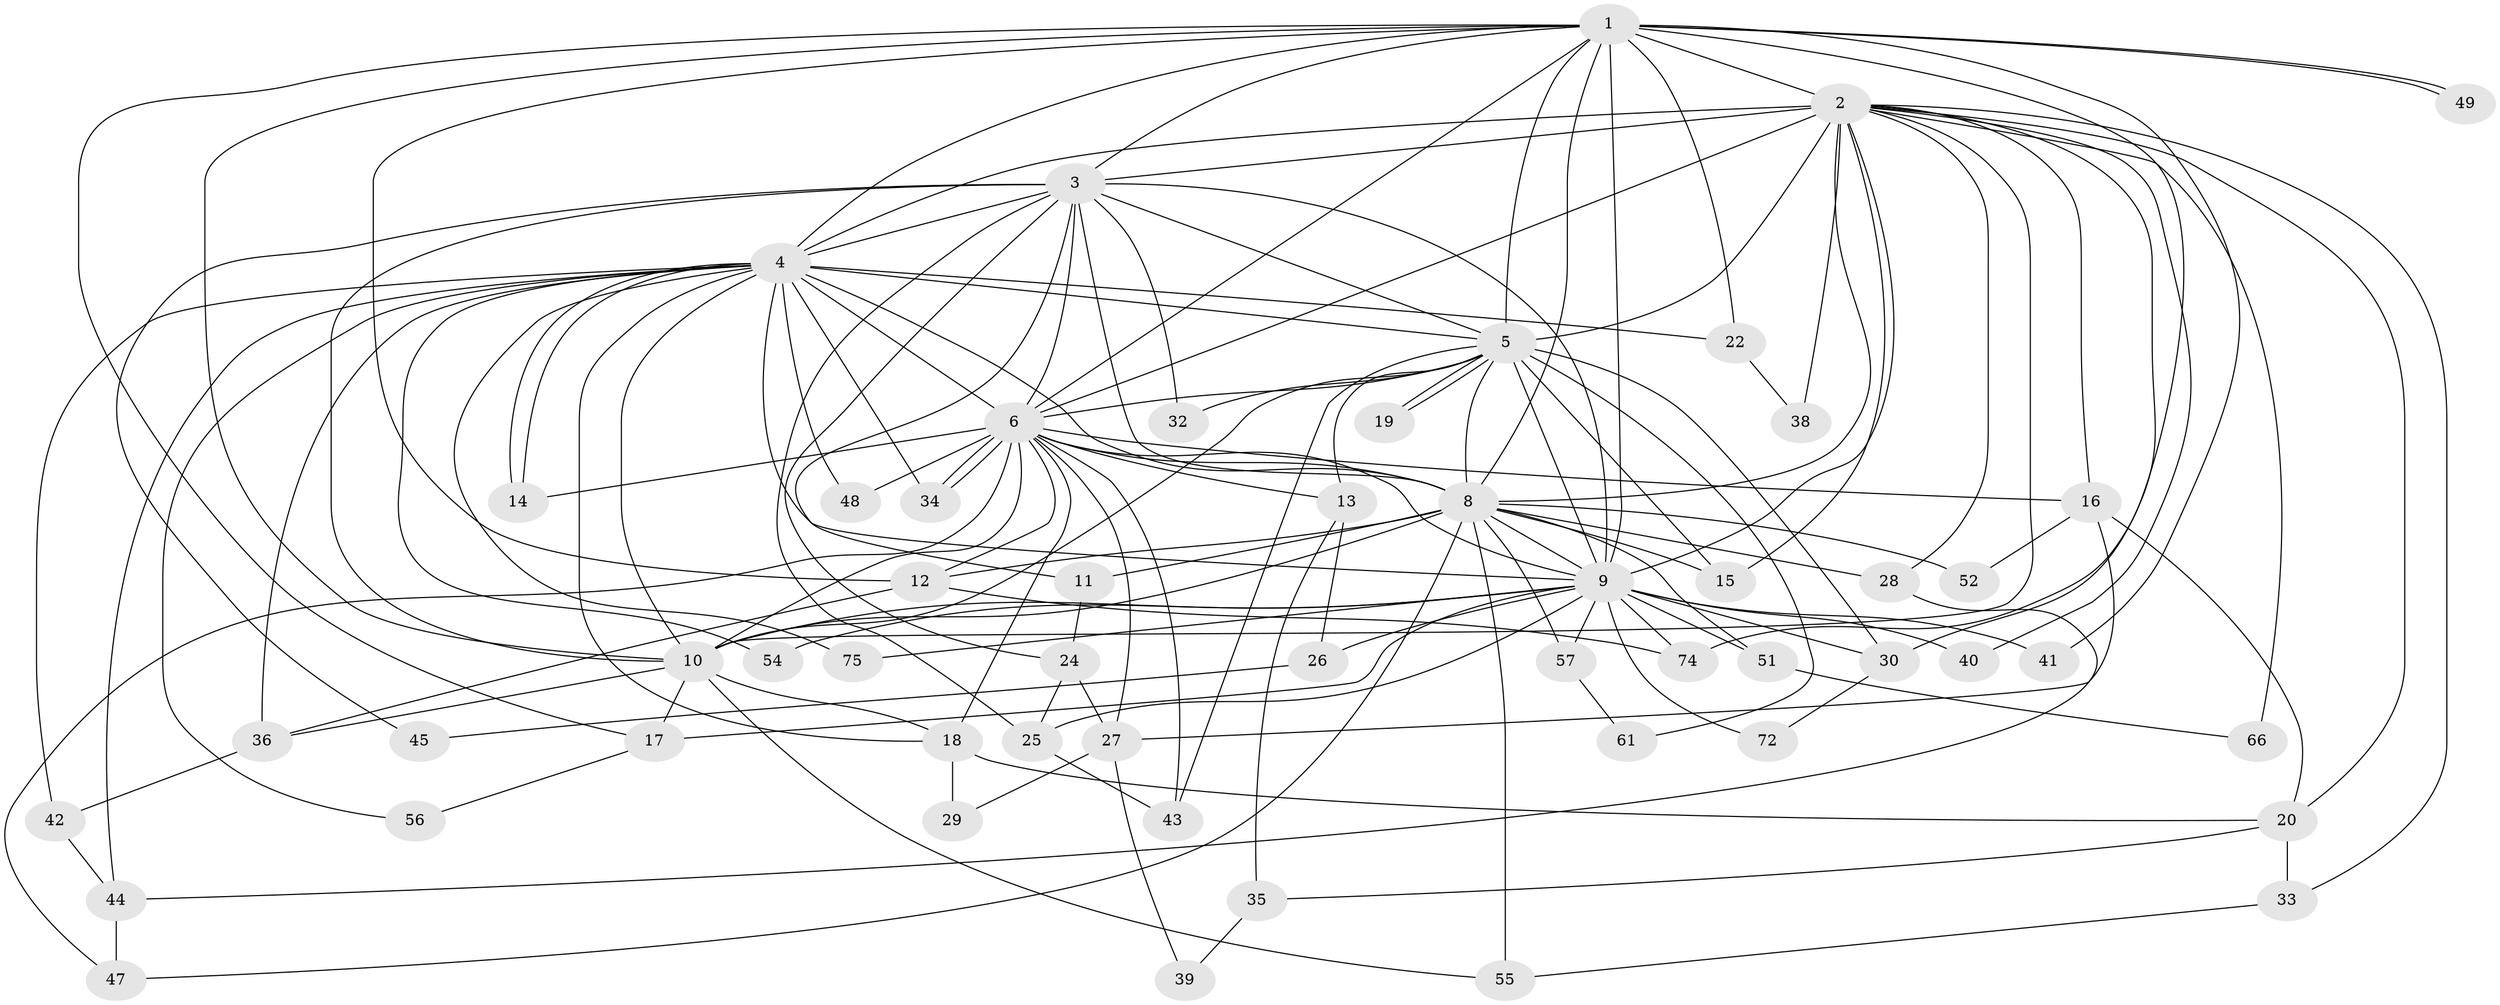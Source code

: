 // original degree distribution, {18: 0.02564102564102564, 15: 0.02564102564102564, 23: 0.02564102564102564, 17: 0.01282051282051282, 20: 0.01282051282051282, 13: 0.02564102564102564, 3: 0.24358974358974358, 5: 0.05128205128205128, 4: 0.10256410256410256, 6: 0.01282051282051282, 2: 0.46153846153846156}
// Generated by graph-tools (version 1.1) at 2025/41/03/06/25 10:41:32]
// undirected, 54 vertices, 142 edges
graph export_dot {
graph [start="1"]
  node [color=gray90,style=filled];
  1 [super="+53"];
  2 [super="+7"];
  3 [super="+21"];
  4 [super="+58"];
  5 [super="+37"];
  6 [super="+46"];
  8 [super="+31"];
  9 [super="+62"];
  10;
  11;
  12 [super="+64"];
  13;
  14 [super="+59"];
  15 [super="+23"];
  16;
  17 [super="+69"];
  18;
  19;
  20 [super="+50"];
  22;
  24;
  25 [super="+65"];
  26 [super="+63"];
  27;
  28 [super="+67"];
  29 [super="+70"];
  30 [super="+73"];
  32;
  33;
  34 [super="+71"];
  35;
  36 [super="+68"];
  38;
  39;
  40;
  41;
  42;
  43 [super="+60"];
  44;
  45;
  47 [super="+77"];
  48;
  49;
  51;
  52;
  54;
  55 [super="+76"];
  56;
  57;
  61;
  66;
  72;
  74 [super="+78"];
  75;
  1 -- 2 [weight=2];
  1 -- 3;
  1 -- 4 [weight=2];
  1 -- 5;
  1 -- 6;
  1 -- 8;
  1 -- 9 [weight=2];
  1 -- 10;
  1 -- 12;
  1 -- 17;
  1 -- 22;
  1 -- 41;
  1 -- 49;
  1 -- 49;
  1 -- 74;
  2 -- 3 [weight=2];
  2 -- 4 [weight=2];
  2 -- 5 [weight=2];
  2 -- 6 [weight=2];
  2 -- 8 [weight=3];
  2 -- 9 [weight=2];
  2 -- 10 [weight=2];
  2 -- 15;
  2 -- 28;
  2 -- 30;
  2 -- 38;
  2 -- 40;
  2 -- 33;
  2 -- 66;
  2 -- 16;
  2 -- 20;
  3 -- 4 [weight=2];
  3 -- 5;
  3 -- 6;
  3 -- 8;
  3 -- 9;
  3 -- 10;
  3 -- 11;
  3 -- 24;
  3 -- 25;
  3 -- 32;
  3 -- 45;
  4 -- 5;
  4 -- 6;
  4 -- 8;
  4 -- 9;
  4 -- 10;
  4 -- 14;
  4 -- 14;
  4 -- 22;
  4 -- 36;
  4 -- 42;
  4 -- 44;
  4 -- 48;
  4 -- 54;
  4 -- 56;
  4 -- 75;
  4 -- 18;
  4 -- 34;
  5 -- 6;
  5 -- 8;
  5 -- 9 [weight=2];
  5 -- 10;
  5 -- 13;
  5 -- 15;
  5 -- 19;
  5 -- 19;
  5 -- 32;
  5 -- 61;
  5 -- 30;
  5 -- 43;
  6 -- 8;
  6 -- 9;
  6 -- 10;
  6 -- 13;
  6 -- 16;
  6 -- 18;
  6 -- 34;
  6 -- 34;
  6 -- 47;
  6 -- 48;
  6 -- 12;
  6 -- 43;
  6 -- 14;
  6 -- 27;
  8 -- 9;
  8 -- 10;
  8 -- 11;
  8 -- 12;
  8 -- 28;
  8 -- 51;
  8 -- 52;
  8 -- 55;
  8 -- 57;
  8 -- 47;
  8 -- 15;
  9 -- 10;
  9 -- 17;
  9 -- 26 [weight=2];
  9 -- 30;
  9 -- 40;
  9 -- 41;
  9 -- 51;
  9 -- 54;
  9 -- 57;
  9 -- 74;
  9 -- 75;
  9 -- 72;
  9 -- 25;
  10 -- 18;
  10 -- 36;
  10 -- 55;
  10 -- 17;
  11 -- 24;
  12 -- 74;
  12 -- 36;
  13 -- 26;
  13 -- 35;
  16 -- 20;
  16 -- 27;
  16 -- 52;
  17 -- 56;
  18 -- 20;
  18 -- 29 [weight=2];
  20 -- 33;
  20 -- 35;
  22 -- 38;
  24 -- 25;
  24 -- 27;
  25 -- 43;
  26 -- 45;
  27 -- 29;
  27 -- 39;
  28 -- 44;
  30 -- 72;
  33 -- 55;
  35 -- 39;
  36 -- 42;
  42 -- 44;
  44 -- 47;
  51 -- 66;
  57 -- 61;
}
